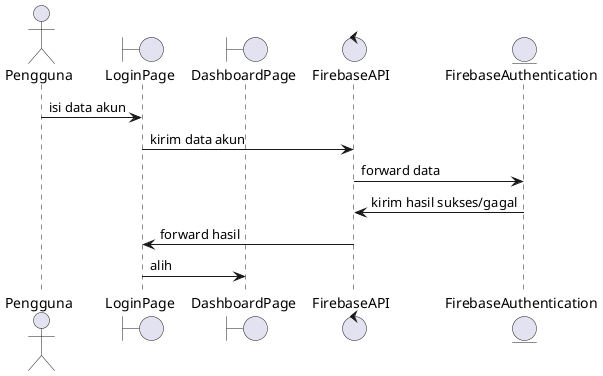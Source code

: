 @startuml
actor Pengguna
boundary LoginPage
boundary DashboardPage
control FirebaseAPI
entity FirebaseAuthentication

Pengguna -> LoginPage: isi data akun
LoginPage -> FirebaseAPI:  kirim data akun
FirebaseAPI -> FirebaseAuthentication: forward data
FirebaseAPI <- FirebaseAuthentication: kirim hasil sukses/gagal
FirebaseAPI -> LoginPage: forward hasil
LoginPage -> DashboardPage: alih
@enduml

